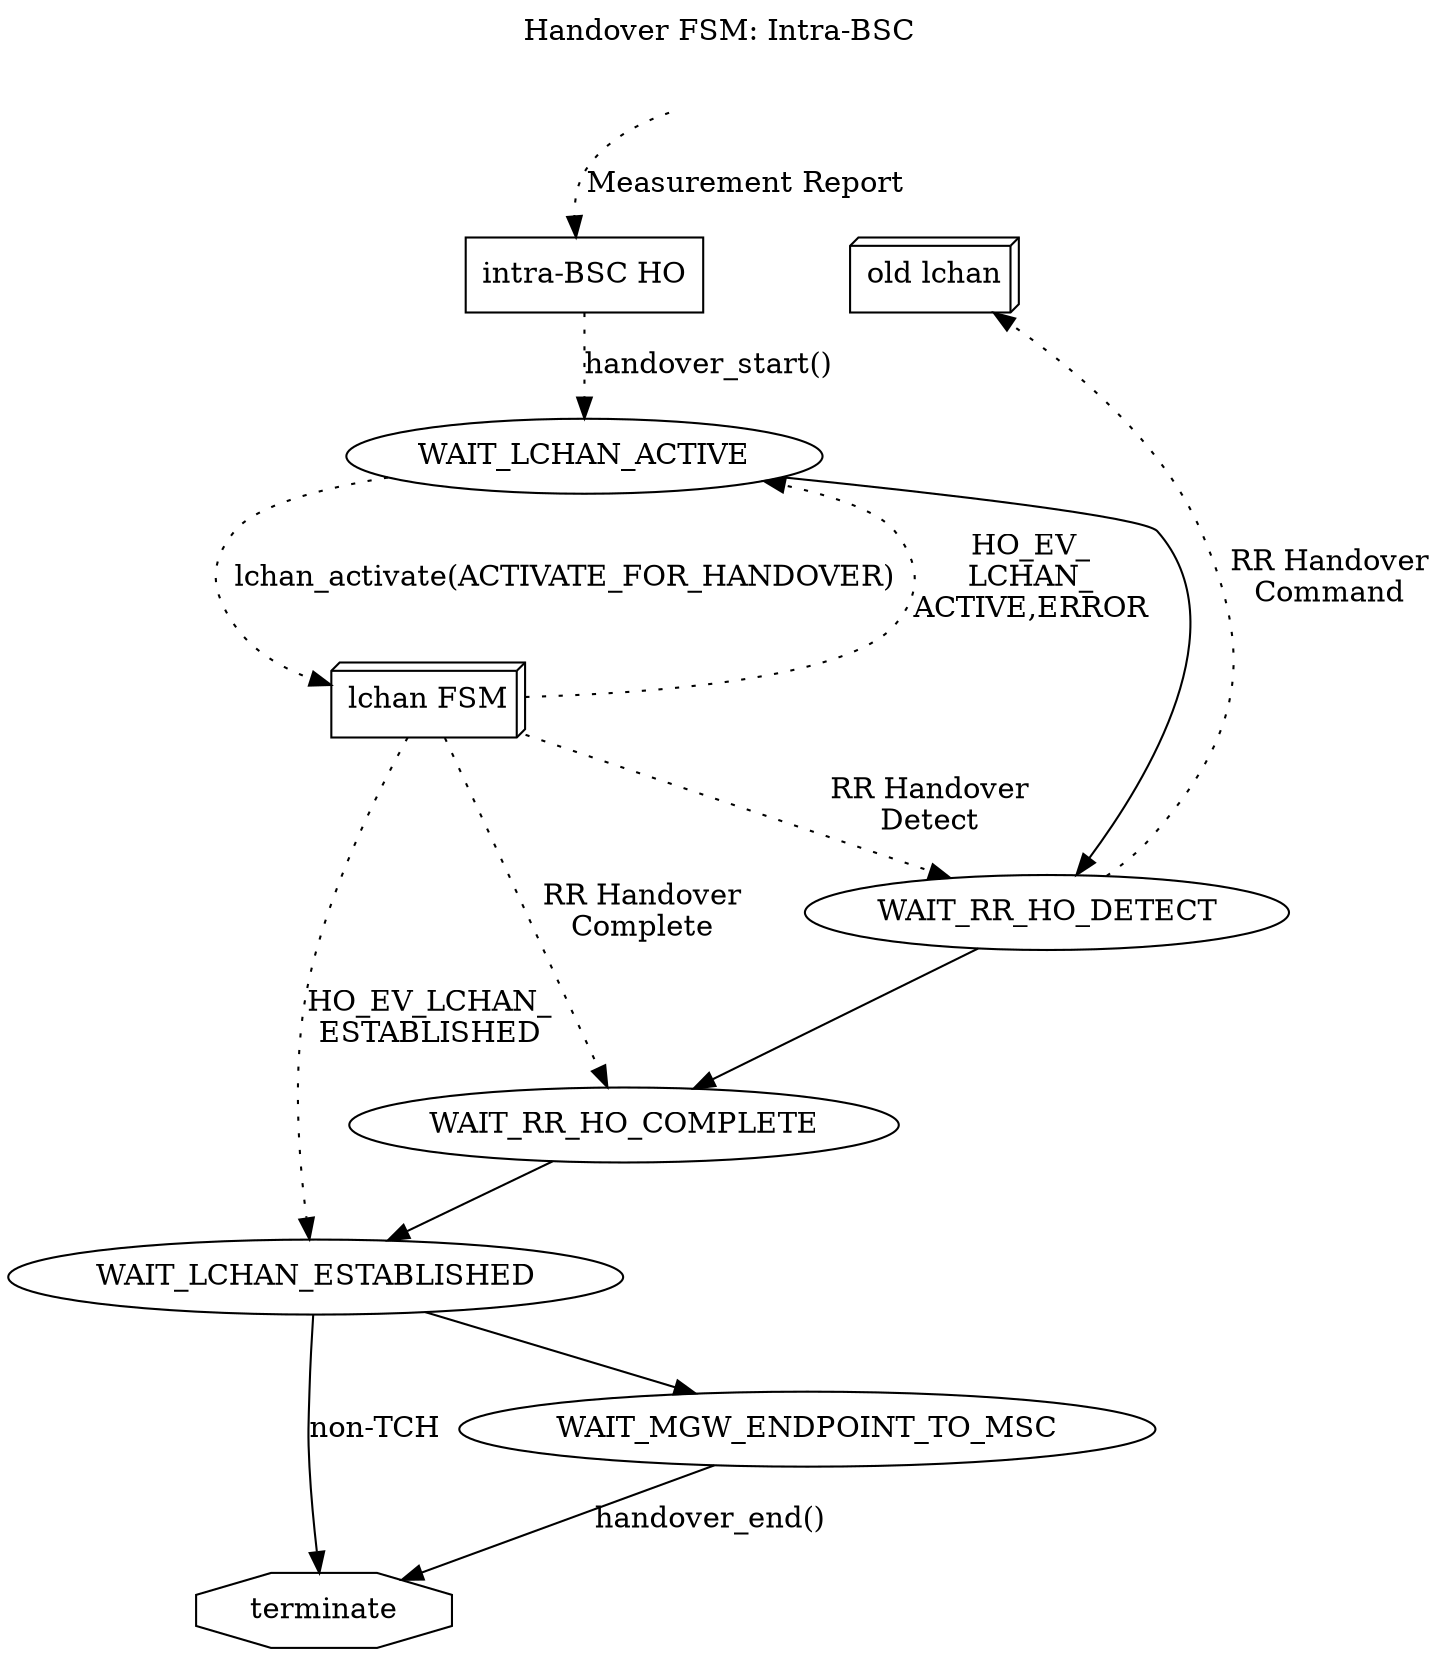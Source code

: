 digraph G {
rankdir=TB
labelloc=t; label="Handover FSM: Intra-BSC"

        lchan [label="lchan FSM",shape=box3d]
        intra [label="intra-BSC HO",shape=box]
        old_lchan [label="old lchan",shape=box3d]
	terminate [shape=octagon]

	invisible [style="invisible"]
	invisible -> intra [label="Measurement Report",style=dotted]
	invisible -> old_lchan [style=invisible,arrowhead=none]

	intra -> WAIT_LCHAN_ACTIVE [label="handover_start()",style=dotted]
        WAIT_LCHAN_ACTIVE -> lchan [label="lchan_activate(ACTIVATE_FOR_HANDOVER)",style=dotted]
	lchan -> WAIT_LCHAN_ACTIVE [label="HO_EV_\nLCHAN_\nACTIVE,ERROR",style=dotted,constraint=false]
        WAIT_LCHAN_ACTIVE -> WAIT_RR_HO_DETECT
        WAIT_RR_HO_DETECT -> old_lchan [label="RR Handover\nCommand",style=dotted,constraint=false]
	
	lchan -> WAIT_RR_HO_DETECT [label="RR Handover\nDetect",style=dotted]
	WAIT_RR_HO_DETECT -> WAIT_RR_HO_COMPLETE

	lchan -> WAIT_RR_HO_COMPLETE [label="RR Handover\nComplete",style=dotted]
	WAIT_RR_HO_COMPLETE -> WAIT_LCHAN_ESTABLISHED
	lchan -> WAIT_LCHAN_ESTABLISHED [label="HO_EV_LCHAN_\nESTABLISHED",style=dotted]

	WAIT_LCHAN_ESTABLISHED -> terminate [label="non-TCH"]
	WAIT_LCHAN_ESTABLISHED -> WAIT_MGW_ENDPOINT_TO_MSC
	WAIT_MGW_ENDPOINT_TO_MSC -> terminate [label="handover_end()"]
}
